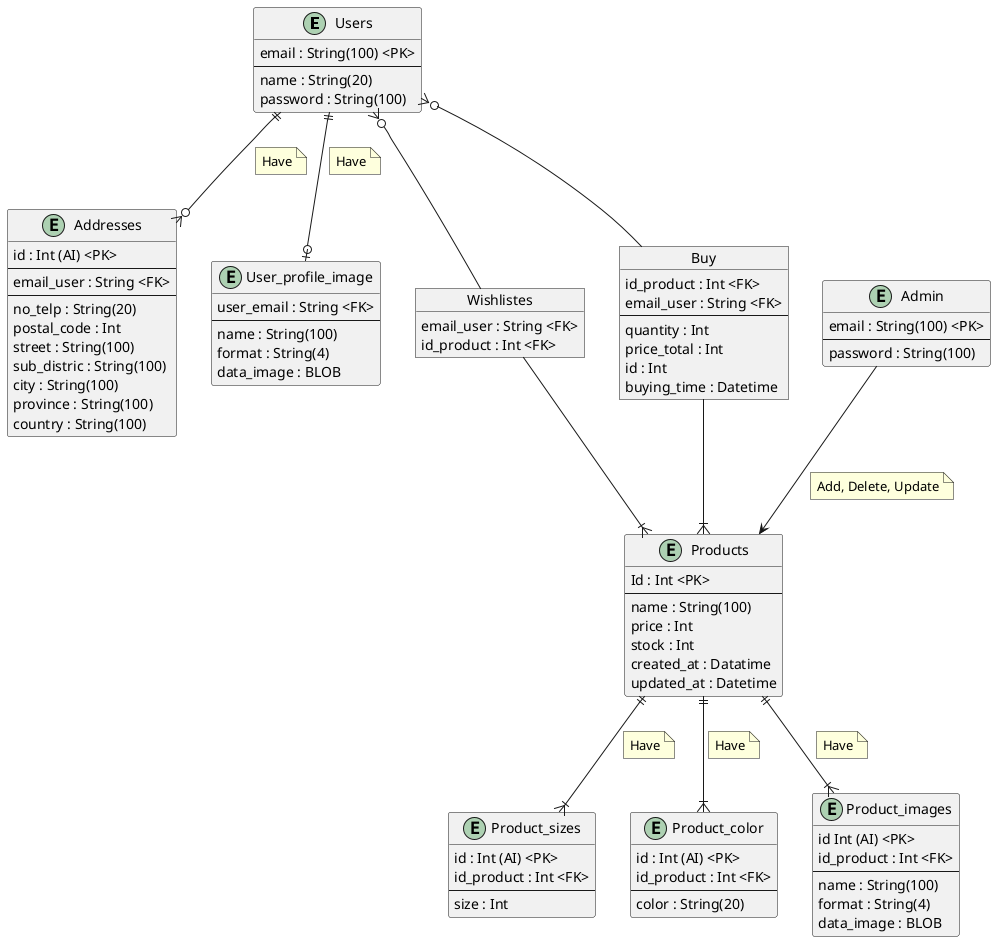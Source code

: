 @startuml ZXSneakers
entity Users {
 email : String(100) <PK>
 --
 name : String(20)
 password : String(100)
}

entity Admin {
 email : String(100) <PK>
 --
 password : String(100)
}

entity Products {
 Id : Int <PK>
 --
 name : String(100)
 price : Int
 stock : Int
 created_at : Datatime
 updated_at : Datetime
}

entity Product_sizes {
 id : Int (AI) <PK>
 id_product : Int <FK>
 --
 size : Int
}

entity Product_color {
 id : Int (AI) <PK>
 id_product : Int <FK>
 --
 color : String(20)
}

entity Product_images {
 id Int (AI) <PK>
 id_product : Int <FK>
 --
 name : String(100)
 format : String(4)
 data_image : BLOB
}

entity Addresses {
 id : Int (AI) <PK>
 --
 email_user : String <FK>
 --
 no_telp : String(20)
 postal_code : Int
 street : String(100)
 sub_distric : String(100)
 city : String(100)
 province : String(100)
 country : String(100)
}

entity User_profile_image {
 user_email : String <FK>
 --
 name : String(100)
 format : String(4)
 data_image : BLOB
}

object Wishlistes {
 email_user : String <FK>
 id_product : Int <FK>
}

object Buy {
 id_product : Int <FK>
 email_user : String <FK>
 --
 quantity : Int
 price_total : Int
 id : Int
 buying_time : Datetime
}

Users ||--o{ Addresses
note on link
    Have
end note
Users ||--o| User_profile_image
note on link
    Have
end note
Products ||--|{ Product_sizes
note on link
    Have
end note
Products ||--|{ Product_color
note on link
    Have
end note
Products ||--|{ Product_images
note on link
    Have
end note
Users }o-- Buy
Buy --|{ Products
Users }o-- Wishlistes
Wishlistes --|{ Products
Admin --> Products
note on link
    Add, Delete, Update
end note
@enduml